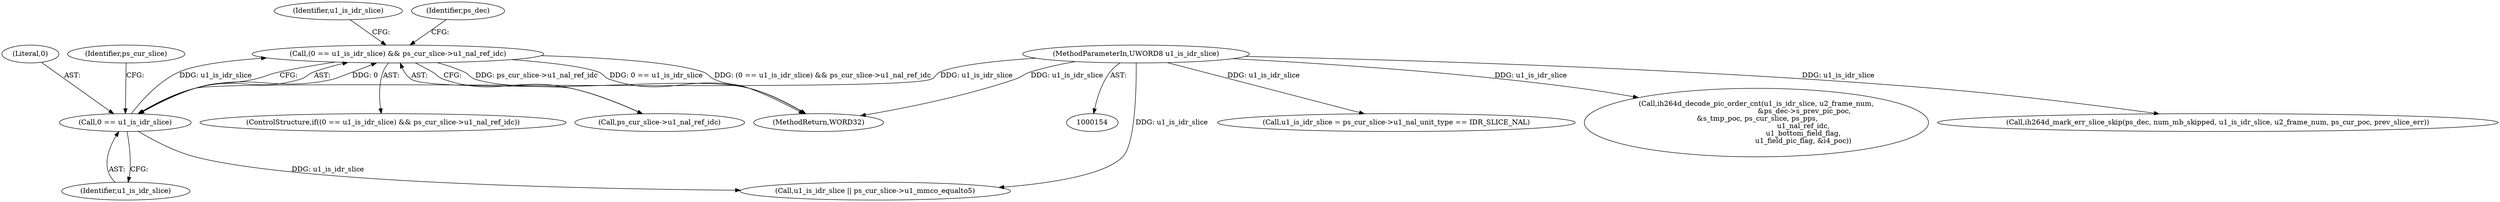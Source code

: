 digraph "0_Android_0b23c81c3dd9ec38f7e6806a3955fed1925541a0_2@pointer" {
"1000502" [label="(Call,(0 == u1_is_idr_slice) && ps_cur_slice->u1_nal_ref_idc)"];
"1000503" [label="(Call,0 == u1_is_idr_slice)"];
"1000155" [label="(MethodParameterIn,UWORD8 u1_is_idr_slice)"];
"1001013" [label="(Call,u1_is_idr_slice = ps_cur_slice->u1_nal_unit_type == IDR_SLICE_NAL)"];
"1000501" [label="(ControlStructure,if((0 == u1_is_idr_slice) && ps_cur_slice->u1_nal_ref_idc))"];
"1002589" [label="(MethodReturn,WORD32)"];
"1000518" [label="(Identifier,u1_is_idr_slice)"];
"1000155" [label="(MethodParameterIn,UWORD8 u1_is_idr_slice)"];
"1000506" [label="(Call,ps_cur_slice->u1_nal_ref_idc)"];
"1000502" [label="(Call,(0 == u1_is_idr_slice) && ps_cur_slice->u1_nal_ref_idc)"];
"1000505" [label="(Identifier,u1_is_idr_slice)"];
"1000504" [label="(Literal,0)"];
"1000507" [label="(Identifier,ps_cur_slice)"];
"1001401" [label="(Call,ih264d_decode_pic_order_cnt(u1_is_idr_slice, u2_frame_num,\n                                           &ps_dec->s_prev_pic_poc,\n &s_tmp_poc, ps_cur_slice, ps_pps,\n                                          u1_nal_ref_idc,\n                                          u1_bottom_field_flag,\n                                          u1_field_pic_flag, &i4_poc))"];
"1000511" [label="(Identifier,ps_dec)"];
"1000517" [label="(Call,u1_is_idr_slice || ps_cur_slice->u1_mmco_equalto5)"];
"1001161" [label="(Call,ih264d_mark_err_slice_skip(ps_dec, num_mb_skipped, u1_is_idr_slice, u2_frame_num, ps_cur_poc, prev_slice_err))"];
"1000503" [label="(Call,0 == u1_is_idr_slice)"];
"1000502" -> "1000501"  [label="AST: "];
"1000502" -> "1000503"  [label="CFG: "];
"1000502" -> "1000506"  [label="CFG: "];
"1000503" -> "1000502"  [label="AST: "];
"1000506" -> "1000502"  [label="AST: "];
"1000511" -> "1000502"  [label="CFG: "];
"1000518" -> "1000502"  [label="CFG: "];
"1000502" -> "1002589"  [label="DDG: ps_cur_slice->u1_nal_ref_idc"];
"1000502" -> "1002589"  [label="DDG: 0 == u1_is_idr_slice"];
"1000502" -> "1002589"  [label="DDG: (0 == u1_is_idr_slice) && ps_cur_slice->u1_nal_ref_idc"];
"1000503" -> "1000502"  [label="DDG: 0"];
"1000503" -> "1000502"  [label="DDG: u1_is_idr_slice"];
"1000503" -> "1000505"  [label="CFG: "];
"1000504" -> "1000503"  [label="AST: "];
"1000505" -> "1000503"  [label="AST: "];
"1000507" -> "1000503"  [label="CFG: "];
"1000155" -> "1000503"  [label="DDG: u1_is_idr_slice"];
"1000503" -> "1000517"  [label="DDG: u1_is_idr_slice"];
"1000155" -> "1000154"  [label="AST: "];
"1000155" -> "1002589"  [label="DDG: u1_is_idr_slice"];
"1000155" -> "1000517"  [label="DDG: u1_is_idr_slice"];
"1000155" -> "1001013"  [label="DDG: u1_is_idr_slice"];
"1000155" -> "1001161"  [label="DDG: u1_is_idr_slice"];
"1000155" -> "1001401"  [label="DDG: u1_is_idr_slice"];
}
